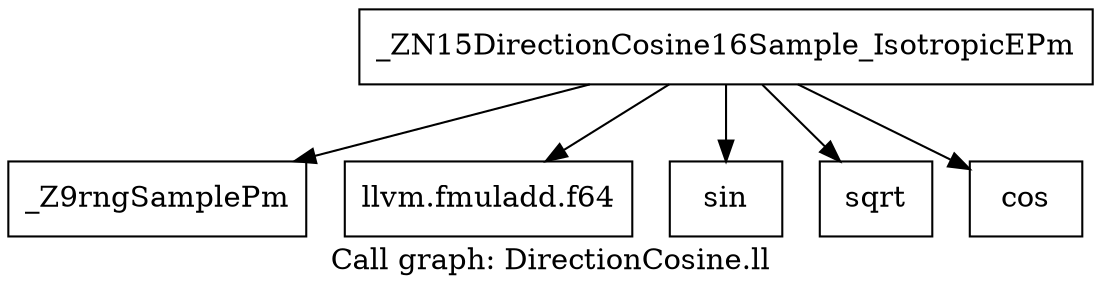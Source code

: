 digraph "Call graph: DirectionCosine.ll" {
	label="Call graph: DirectionCosine.ll";

	Node0x565388ce2380 [shape=record,label="{_ZN15DirectionCosine16Sample_IsotropicEPm}"];
	Node0x565388ce2380 -> Node0x565388ce2430;
	Node0x565388ce2380 -> Node0x565388ce24e0;
	Node0x565388ce2380 -> Node0x565388ce7250;
	Node0x565388ce2380 -> Node0x565388ce2560;
	Node0x565388ce2380 -> Node0x565388ce71d0;
	Node0x565388ce2430 [shape=record,label="{_Z9rngSamplePm}"];
	Node0x565388ce24e0 [shape=record,label="{llvm.fmuladd.f64}"];
	Node0x565388ce2560 [shape=record,label="{sqrt}"];
	Node0x565388ce71d0 [shape=record,label="{cos}"];
	Node0x565388ce7250 [shape=record,label="{sin}"];
}
